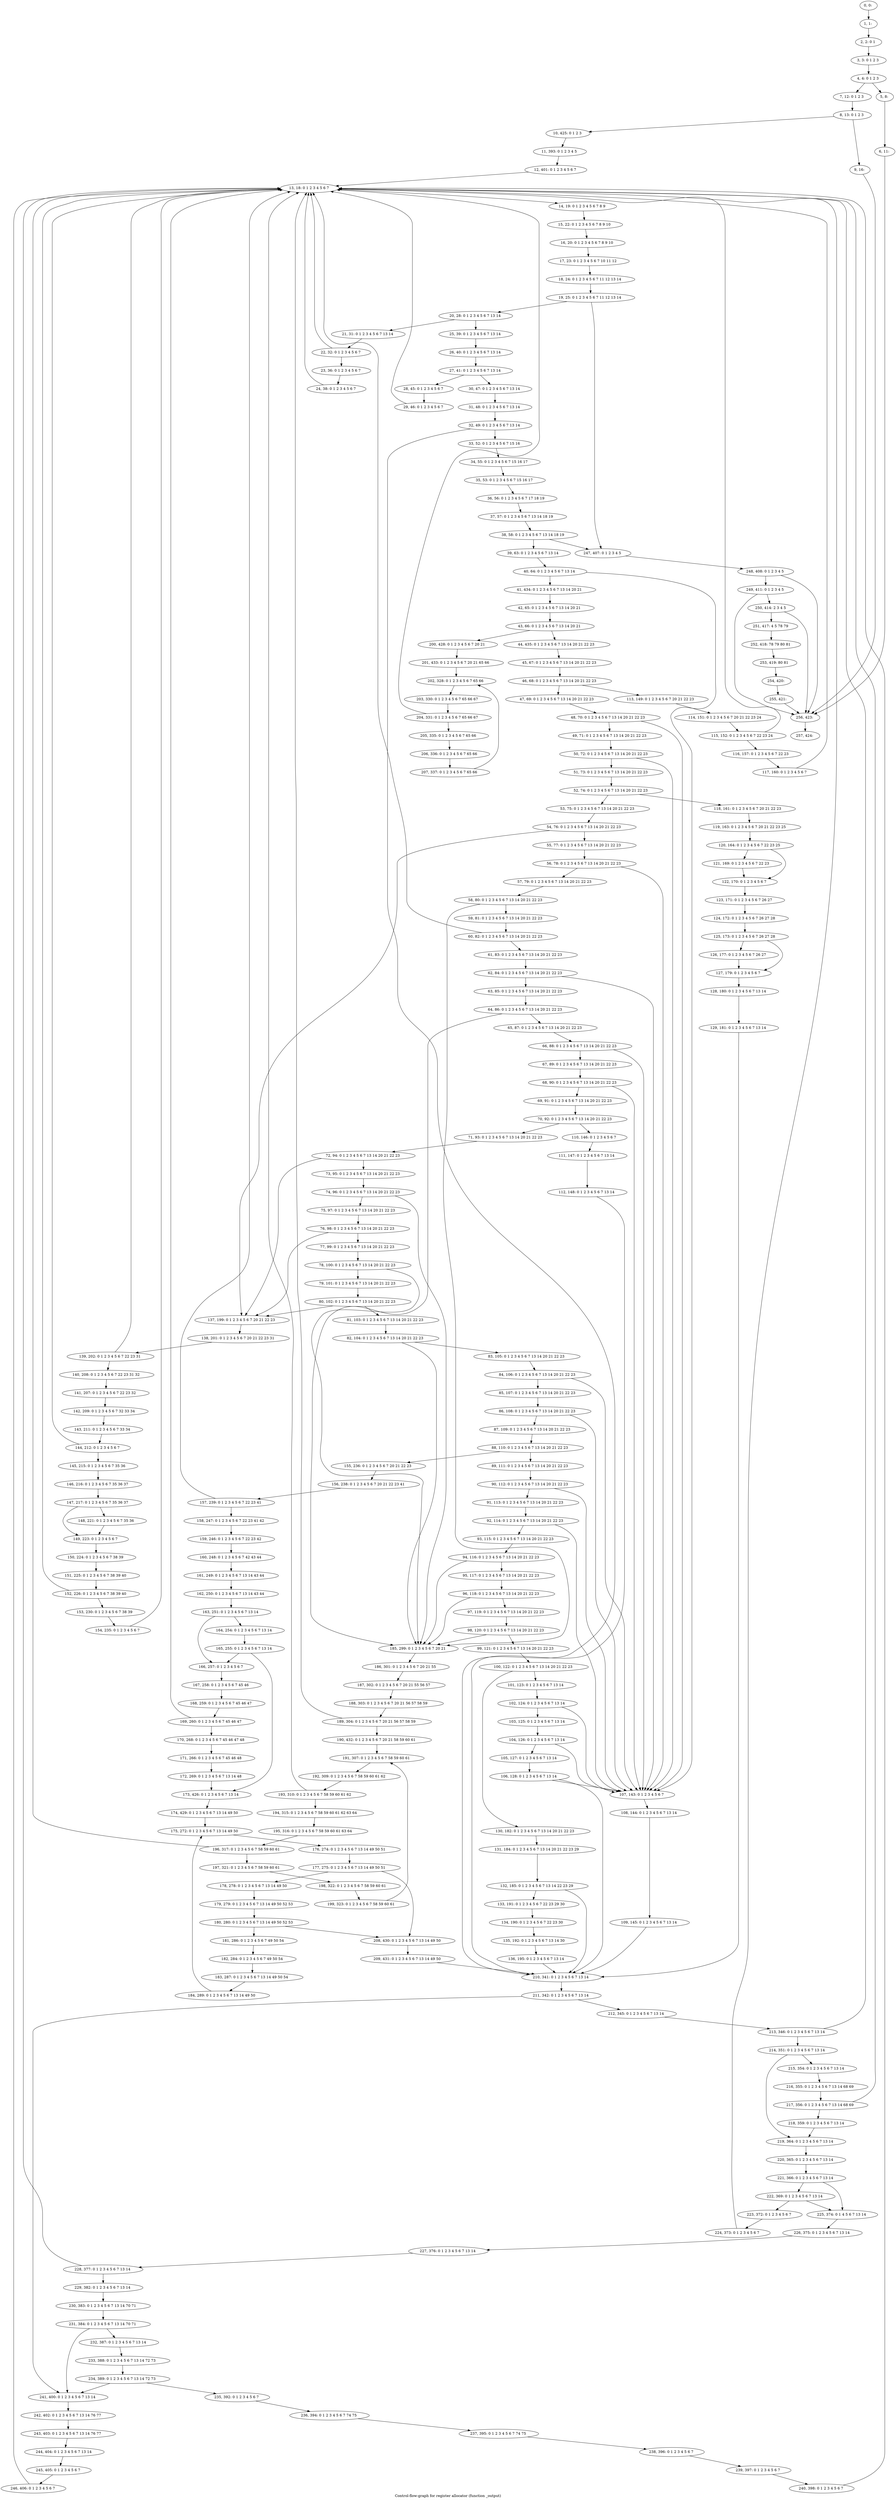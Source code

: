 digraph G {
graph [label="Control-flow-graph for register allocator (function _output)"]
0[label="0, 0: "];
1[label="1, 1: "];
2[label="2, 2: 0 1 "];
3[label="3, 3: 0 1 2 3 "];
4[label="4, 4: 0 1 2 3 "];
5[label="5, 8: "];
6[label="6, 11: "];
7[label="7, 12: 0 1 2 3 "];
8[label="8, 13: 0 1 2 3 "];
9[label="9, 16: "];
10[label="10, 425: 0 1 2 3 "];
11[label="11, 393: 0 1 2 3 4 5 "];
12[label="12, 401: 0 1 2 3 4 5 6 7 "];
13[label="13, 18: 0 1 2 3 4 5 6 7 "];
14[label="14, 19: 0 1 2 3 4 5 6 7 8 9 "];
15[label="15, 22: 0 1 2 3 4 5 6 7 8 9 10 "];
16[label="16, 20: 0 1 2 3 4 5 6 7 8 9 10 "];
17[label="17, 23: 0 1 2 3 4 5 6 7 10 11 12 "];
18[label="18, 24: 0 1 2 3 4 5 6 7 11 12 13 14 "];
19[label="19, 25: 0 1 2 3 4 5 6 7 11 12 13 14 "];
20[label="20, 28: 0 1 2 3 4 5 6 7 13 14 "];
21[label="21, 31: 0 1 2 3 4 5 6 7 13 14 "];
22[label="22, 32: 0 1 2 3 4 5 6 7 "];
23[label="23, 36: 0 1 2 3 4 5 6 7 "];
24[label="24, 38: 0 1 2 3 4 5 6 7 "];
25[label="25, 39: 0 1 2 3 4 5 6 7 13 14 "];
26[label="26, 40: 0 1 2 3 4 5 6 7 13 14 "];
27[label="27, 41: 0 1 2 3 4 5 6 7 13 14 "];
28[label="28, 45: 0 1 2 3 4 5 6 7 "];
29[label="29, 46: 0 1 2 3 4 5 6 7 "];
30[label="30, 47: 0 1 2 3 4 5 6 7 13 14 "];
31[label="31, 48: 0 1 2 3 4 5 6 7 13 14 "];
32[label="32, 49: 0 1 2 3 4 5 6 7 13 14 "];
33[label="33, 52: 0 1 2 3 4 5 6 7 15 16 "];
34[label="34, 55: 0 1 2 3 4 5 6 7 15 16 17 "];
35[label="35, 53: 0 1 2 3 4 5 6 7 15 16 17 "];
36[label="36, 56: 0 1 2 3 4 5 6 7 17 18 19 "];
37[label="37, 57: 0 1 2 3 4 5 6 7 13 14 18 19 "];
38[label="38, 58: 0 1 2 3 4 5 6 7 13 14 18 19 "];
39[label="39, 63: 0 1 2 3 4 5 6 7 13 14 "];
40[label="40, 64: 0 1 2 3 4 5 6 7 13 14 "];
41[label="41, 434: 0 1 2 3 4 5 6 7 13 14 20 21 "];
42[label="42, 65: 0 1 2 3 4 5 6 7 13 14 20 21 "];
43[label="43, 66: 0 1 2 3 4 5 6 7 13 14 20 21 "];
44[label="44, 435: 0 1 2 3 4 5 6 7 13 14 20 21 22 23 "];
45[label="45, 67: 0 1 2 3 4 5 6 7 13 14 20 21 22 23 "];
46[label="46, 68: 0 1 2 3 4 5 6 7 13 14 20 21 22 23 "];
47[label="47, 69: 0 1 2 3 4 5 6 7 13 14 20 21 22 23 "];
48[label="48, 70: 0 1 2 3 4 5 6 7 13 14 20 21 22 23 "];
49[label="49, 71: 0 1 2 3 4 5 6 7 13 14 20 21 22 23 "];
50[label="50, 72: 0 1 2 3 4 5 6 7 13 14 20 21 22 23 "];
51[label="51, 73: 0 1 2 3 4 5 6 7 13 14 20 21 22 23 "];
52[label="52, 74: 0 1 2 3 4 5 6 7 13 14 20 21 22 23 "];
53[label="53, 75: 0 1 2 3 4 5 6 7 13 14 20 21 22 23 "];
54[label="54, 76: 0 1 2 3 4 5 6 7 13 14 20 21 22 23 "];
55[label="55, 77: 0 1 2 3 4 5 6 7 13 14 20 21 22 23 "];
56[label="56, 78: 0 1 2 3 4 5 6 7 13 14 20 21 22 23 "];
57[label="57, 79: 0 1 2 3 4 5 6 7 13 14 20 21 22 23 "];
58[label="58, 80: 0 1 2 3 4 5 6 7 13 14 20 21 22 23 "];
59[label="59, 81: 0 1 2 3 4 5 6 7 13 14 20 21 22 23 "];
60[label="60, 82: 0 1 2 3 4 5 6 7 13 14 20 21 22 23 "];
61[label="61, 83: 0 1 2 3 4 5 6 7 13 14 20 21 22 23 "];
62[label="62, 84: 0 1 2 3 4 5 6 7 13 14 20 21 22 23 "];
63[label="63, 85: 0 1 2 3 4 5 6 7 13 14 20 21 22 23 "];
64[label="64, 86: 0 1 2 3 4 5 6 7 13 14 20 21 22 23 "];
65[label="65, 87: 0 1 2 3 4 5 6 7 13 14 20 21 22 23 "];
66[label="66, 88: 0 1 2 3 4 5 6 7 13 14 20 21 22 23 "];
67[label="67, 89: 0 1 2 3 4 5 6 7 13 14 20 21 22 23 "];
68[label="68, 90: 0 1 2 3 4 5 6 7 13 14 20 21 22 23 "];
69[label="69, 91: 0 1 2 3 4 5 6 7 13 14 20 21 22 23 "];
70[label="70, 92: 0 1 2 3 4 5 6 7 13 14 20 21 22 23 "];
71[label="71, 93: 0 1 2 3 4 5 6 7 13 14 20 21 22 23 "];
72[label="72, 94: 0 1 2 3 4 5 6 7 13 14 20 21 22 23 "];
73[label="73, 95: 0 1 2 3 4 5 6 7 13 14 20 21 22 23 "];
74[label="74, 96: 0 1 2 3 4 5 6 7 13 14 20 21 22 23 "];
75[label="75, 97: 0 1 2 3 4 5 6 7 13 14 20 21 22 23 "];
76[label="76, 98: 0 1 2 3 4 5 6 7 13 14 20 21 22 23 "];
77[label="77, 99: 0 1 2 3 4 5 6 7 13 14 20 21 22 23 "];
78[label="78, 100: 0 1 2 3 4 5 6 7 13 14 20 21 22 23 "];
79[label="79, 101: 0 1 2 3 4 5 6 7 13 14 20 21 22 23 "];
80[label="80, 102: 0 1 2 3 4 5 6 7 13 14 20 21 22 23 "];
81[label="81, 103: 0 1 2 3 4 5 6 7 13 14 20 21 22 23 "];
82[label="82, 104: 0 1 2 3 4 5 6 7 13 14 20 21 22 23 "];
83[label="83, 105: 0 1 2 3 4 5 6 7 13 14 20 21 22 23 "];
84[label="84, 106: 0 1 2 3 4 5 6 7 13 14 20 21 22 23 "];
85[label="85, 107: 0 1 2 3 4 5 6 7 13 14 20 21 22 23 "];
86[label="86, 108: 0 1 2 3 4 5 6 7 13 14 20 21 22 23 "];
87[label="87, 109: 0 1 2 3 4 5 6 7 13 14 20 21 22 23 "];
88[label="88, 110: 0 1 2 3 4 5 6 7 13 14 20 21 22 23 "];
89[label="89, 111: 0 1 2 3 4 5 6 7 13 14 20 21 22 23 "];
90[label="90, 112: 0 1 2 3 4 5 6 7 13 14 20 21 22 23 "];
91[label="91, 113: 0 1 2 3 4 5 6 7 13 14 20 21 22 23 "];
92[label="92, 114: 0 1 2 3 4 5 6 7 13 14 20 21 22 23 "];
93[label="93, 115: 0 1 2 3 4 5 6 7 13 14 20 21 22 23 "];
94[label="94, 116: 0 1 2 3 4 5 6 7 13 14 20 21 22 23 "];
95[label="95, 117: 0 1 2 3 4 5 6 7 13 14 20 21 22 23 "];
96[label="96, 118: 0 1 2 3 4 5 6 7 13 14 20 21 22 23 "];
97[label="97, 119: 0 1 2 3 4 5 6 7 13 14 20 21 22 23 "];
98[label="98, 120: 0 1 2 3 4 5 6 7 13 14 20 21 22 23 "];
99[label="99, 121: 0 1 2 3 4 5 6 7 13 14 20 21 22 23 "];
100[label="100, 122: 0 1 2 3 4 5 6 7 13 14 20 21 22 23 "];
101[label="101, 123: 0 1 2 3 4 5 6 7 13 14 "];
102[label="102, 124: 0 1 2 3 4 5 6 7 13 14 "];
103[label="103, 125: 0 1 2 3 4 5 6 7 13 14 "];
104[label="104, 126: 0 1 2 3 4 5 6 7 13 14 "];
105[label="105, 127: 0 1 2 3 4 5 6 7 13 14 "];
106[label="106, 128: 0 1 2 3 4 5 6 7 13 14 "];
107[label="107, 143: 0 1 2 3 4 5 6 7 "];
108[label="108, 144: 0 1 2 3 4 5 6 7 13 14 "];
109[label="109, 145: 0 1 2 3 4 5 6 7 13 14 "];
110[label="110, 146: 0 1 2 3 4 5 6 7 "];
111[label="111, 147: 0 1 2 3 4 5 6 7 13 14 "];
112[label="112, 148: 0 1 2 3 4 5 6 7 13 14 "];
113[label="113, 149: 0 1 2 3 4 5 6 7 20 21 22 23 "];
114[label="114, 151: 0 1 2 3 4 5 6 7 20 21 22 23 24 "];
115[label="115, 152: 0 1 2 3 4 5 6 7 22 23 24 "];
116[label="116, 157: 0 1 2 3 4 5 6 7 22 23 "];
117[label="117, 160: 0 1 2 3 4 5 6 7 "];
118[label="118, 161: 0 1 2 3 4 5 6 7 20 21 22 23 "];
119[label="119, 163: 0 1 2 3 4 5 6 7 20 21 22 23 25 "];
120[label="120, 164: 0 1 2 3 4 5 6 7 22 23 25 "];
121[label="121, 169: 0 1 2 3 4 5 6 7 22 23 "];
122[label="122, 170: 0 1 2 3 4 5 6 7 "];
123[label="123, 171: 0 1 2 3 4 5 6 7 26 27 "];
124[label="124, 172: 0 1 2 3 4 5 6 7 26 27 28 "];
125[label="125, 173: 0 1 2 3 4 5 6 7 26 27 28 "];
126[label="126, 177: 0 1 2 3 4 5 6 7 26 27 "];
127[label="127, 179: 0 1 2 3 4 5 6 7 "];
128[label="128, 180: 0 1 2 3 4 5 6 7 13 14 "];
129[label="129, 181: 0 1 2 3 4 5 6 7 13 14 "];
130[label="130, 182: 0 1 2 3 4 5 6 7 13 14 20 21 22 23 "];
131[label="131, 184: 0 1 2 3 4 5 6 7 13 14 20 21 22 23 29 "];
132[label="132, 185: 0 1 2 3 4 5 6 7 13 14 22 23 29 "];
133[label="133, 191: 0 1 2 3 4 5 6 7 22 23 29 30 "];
134[label="134, 190: 0 1 2 3 4 5 6 7 22 23 30 "];
135[label="135, 192: 0 1 2 3 4 5 6 7 13 14 30 "];
136[label="136, 195: 0 1 2 3 4 5 6 7 13 14 "];
137[label="137, 199: 0 1 2 3 4 5 6 7 20 21 22 23 "];
138[label="138, 201: 0 1 2 3 4 5 6 7 20 21 22 23 31 "];
139[label="139, 202: 0 1 2 3 4 5 6 7 22 23 31 "];
140[label="140, 208: 0 1 2 3 4 5 6 7 22 23 31 32 "];
141[label="141, 207: 0 1 2 3 4 5 6 7 22 23 32 "];
142[label="142, 209: 0 1 2 3 4 5 6 7 32 33 34 "];
143[label="143, 211: 0 1 2 3 4 5 6 7 33 34 "];
144[label="144, 212: 0 1 2 3 4 5 6 7 "];
145[label="145, 215: 0 1 2 3 4 5 6 7 35 36 "];
146[label="146, 216: 0 1 2 3 4 5 6 7 35 36 37 "];
147[label="147, 217: 0 1 2 3 4 5 6 7 35 36 37 "];
148[label="148, 221: 0 1 2 3 4 5 6 7 35 36 "];
149[label="149, 223: 0 1 2 3 4 5 6 7 "];
150[label="150, 224: 0 1 2 3 4 5 6 7 38 39 "];
151[label="151, 225: 0 1 2 3 4 5 6 7 38 39 40 "];
152[label="152, 226: 0 1 2 3 4 5 6 7 38 39 40 "];
153[label="153, 230: 0 1 2 3 4 5 6 7 38 39 "];
154[label="154, 235: 0 1 2 3 4 5 6 7 "];
155[label="155, 236: 0 1 2 3 4 5 6 7 20 21 22 23 "];
156[label="156, 238: 0 1 2 3 4 5 6 7 20 21 22 23 41 "];
157[label="157, 239: 0 1 2 3 4 5 6 7 22 23 41 "];
158[label="158, 247: 0 1 2 3 4 5 6 7 22 23 41 42 "];
159[label="159, 246: 0 1 2 3 4 5 6 7 22 23 42 "];
160[label="160, 248: 0 1 2 3 4 5 6 7 42 43 44 "];
161[label="161, 249: 0 1 2 3 4 5 6 7 13 14 43 44 "];
162[label="162, 250: 0 1 2 3 4 5 6 7 13 14 43 44 "];
163[label="163, 251: 0 1 2 3 4 5 6 7 13 14 "];
164[label="164, 254: 0 1 2 3 4 5 6 7 13 14 "];
165[label="165, 255: 0 1 2 3 4 5 6 7 13 14 "];
166[label="166, 257: 0 1 2 3 4 5 6 7 "];
167[label="167, 258: 0 1 2 3 4 5 6 7 45 46 "];
168[label="168, 259: 0 1 2 3 4 5 6 7 45 46 47 "];
169[label="169, 260: 0 1 2 3 4 5 6 7 45 46 47 "];
170[label="170, 268: 0 1 2 3 4 5 6 7 45 46 47 48 "];
171[label="171, 266: 0 1 2 3 4 5 6 7 45 46 48 "];
172[label="172, 269: 0 1 2 3 4 5 6 7 13 14 48 "];
173[label="173, 426: 0 1 2 3 4 5 6 7 13 14 "];
174[label="174, 429: 0 1 2 3 4 5 6 7 13 14 49 50 "];
175[label="175, 272: 0 1 2 3 4 5 6 7 13 14 49 50 "];
176[label="176, 274: 0 1 2 3 4 5 6 7 13 14 49 50 51 "];
177[label="177, 275: 0 1 2 3 4 5 6 7 13 14 49 50 51 "];
178[label="178, 278: 0 1 2 3 4 5 6 7 13 14 49 50 "];
179[label="179, 279: 0 1 2 3 4 5 6 7 13 14 49 50 52 53 "];
180[label="180, 280: 0 1 2 3 4 5 6 7 13 14 49 50 52 53 "];
181[label="181, 286: 0 1 2 3 4 5 6 7 49 50 54 "];
182[label="182, 284: 0 1 2 3 4 5 6 7 49 50 54 "];
183[label="183, 287: 0 1 2 3 4 5 6 7 13 14 49 50 54 "];
184[label="184, 289: 0 1 2 3 4 5 6 7 13 14 49 50 "];
185[label="185, 299: 0 1 2 3 4 5 6 7 20 21 "];
186[label="186, 301: 0 1 2 3 4 5 6 7 20 21 55 "];
187[label="187, 302: 0 1 2 3 4 5 6 7 20 21 55 56 57 "];
188[label="188, 303: 0 1 2 3 4 5 6 7 20 21 56 57 58 59 "];
189[label="189, 304: 0 1 2 3 4 5 6 7 20 21 56 57 58 59 "];
190[label="190, 432: 0 1 2 3 4 5 6 7 20 21 58 59 60 61 "];
191[label="191, 307: 0 1 2 3 4 5 6 7 58 59 60 61 "];
192[label="192, 309: 0 1 2 3 4 5 6 7 58 59 60 61 62 "];
193[label="193, 310: 0 1 2 3 4 5 6 7 58 59 60 61 62 "];
194[label="194, 315: 0 1 2 3 4 5 6 7 58 59 60 61 62 63 64 "];
195[label="195, 316: 0 1 2 3 4 5 6 7 58 59 60 61 63 64 "];
196[label="196, 317: 0 1 2 3 4 5 6 7 58 59 60 61 "];
197[label="197, 321: 0 1 2 3 4 5 6 7 58 59 60 61 "];
198[label="198, 322: 0 1 2 3 4 5 6 7 58 59 60 61 "];
199[label="199, 323: 0 1 2 3 4 5 6 7 58 59 60 61 "];
200[label="200, 428: 0 1 2 3 4 5 6 7 20 21 "];
201[label="201, 433: 0 1 2 3 4 5 6 7 20 21 65 66 "];
202[label="202, 328: 0 1 2 3 4 5 6 7 65 66 "];
203[label="203, 330: 0 1 2 3 4 5 6 7 65 66 67 "];
204[label="204, 331: 0 1 2 3 4 5 6 7 65 66 67 "];
205[label="205, 335: 0 1 2 3 4 5 6 7 65 66 "];
206[label="206, 336: 0 1 2 3 4 5 6 7 65 66 "];
207[label="207, 337: 0 1 2 3 4 5 6 7 65 66 "];
208[label="208, 430: 0 1 2 3 4 5 6 7 13 14 49 50 "];
209[label="209, 431: 0 1 2 3 4 5 6 7 13 14 49 50 "];
210[label="210, 341: 0 1 2 3 4 5 6 7 13 14 "];
211[label="211, 342: 0 1 2 3 4 5 6 7 13 14 "];
212[label="212, 345: 0 1 2 3 4 5 6 7 13 14 "];
213[label="213, 346: 0 1 2 3 4 5 6 7 13 14 "];
214[label="214, 351: 0 1 2 3 4 5 6 7 13 14 "];
215[label="215, 354: 0 1 2 3 4 5 6 7 13 14 "];
216[label="216, 355: 0 1 2 3 4 5 6 7 13 14 68 69 "];
217[label="217, 356: 0 1 2 3 4 5 6 7 13 14 68 69 "];
218[label="218, 359: 0 1 2 3 4 5 6 7 13 14 "];
219[label="219, 364: 0 1 2 3 4 5 6 7 13 14 "];
220[label="220, 365: 0 1 2 3 4 5 6 7 13 14 "];
221[label="221, 366: 0 1 2 3 4 5 6 7 13 14 "];
222[label="222, 369: 0 1 2 3 4 5 6 7 13 14 "];
223[label="223, 372: 0 1 2 3 4 5 6 7 "];
224[label="224, 373: 0 1 2 3 4 5 6 7 "];
225[label="225, 374: 0 1 4 5 6 7 13 14 "];
226[label="226, 375: 0 1 2 3 4 5 6 7 13 14 "];
227[label="227, 376: 0 1 2 3 4 5 6 7 13 14 "];
228[label="228, 377: 0 1 2 3 4 5 6 7 13 14 "];
229[label="229, 382: 0 1 2 3 4 5 6 7 13 14 "];
230[label="230, 383: 0 1 2 3 4 5 6 7 13 14 70 71 "];
231[label="231, 384: 0 1 2 3 4 5 6 7 13 14 70 71 "];
232[label="232, 387: 0 1 2 3 4 5 6 7 13 14 "];
233[label="233, 388: 0 1 2 3 4 5 6 7 13 14 72 73 "];
234[label="234, 389: 0 1 2 3 4 5 6 7 13 14 72 73 "];
235[label="235, 392: 0 1 2 3 4 5 6 7 "];
236[label="236, 394: 0 1 2 3 4 5 6 7 74 75 "];
237[label="237, 395: 0 1 2 3 4 5 6 7 74 75 "];
238[label="238, 396: 0 1 2 3 4 5 6 7 "];
239[label="239, 397: 0 1 2 3 4 5 6 7 "];
240[label="240, 398: 0 1 2 3 4 5 6 7 "];
241[label="241, 400: 0 1 2 3 4 5 6 7 13 14 "];
242[label="242, 402: 0 1 2 3 4 5 6 7 13 14 76 77 "];
243[label="243, 403: 0 1 2 3 4 5 6 7 13 14 76 77 "];
244[label="244, 404: 0 1 2 3 4 5 6 7 13 14 "];
245[label="245, 405: 0 1 2 3 4 5 6 7 "];
246[label="246, 406: 0 1 2 3 4 5 6 7 "];
247[label="247, 407: 0 1 2 3 4 5 "];
248[label="248, 408: 0 1 2 3 4 5 "];
249[label="249, 411: 0 1 2 3 4 5 "];
250[label="250, 414: 2 3 4 5 "];
251[label="251, 417: 4 5 78 79 "];
252[label="252, 418: 78 79 80 81 "];
253[label="253, 419: 80 81 "];
254[label="254, 420: "];
255[label="255, 421: "];
256[label="256, 423: "];
257[label="257, 424: "];
0->1 ;
1->2 ;
2->3 ;
3->4 ;
4->5 ;
4->7 ;
5->6 ;
6->256 ;
7->8 ;
8->9 ;
8->10 ;
9->256 ;
10->11 ;
11->12 ;
12->13 ;
13->14 ;
14->15 ;
15->16 ;
16->17 ;
17->18 ;
18->19 ;
19->20 ;
19->247 ;
20->21 ;
20->25 ;
21->22 ;
22->23 ;
22->13 ;
23->24 ;
24->13 ;
25->26 ;
26->27 ;
27->28 ;
27->30 ;
28->29 ;
29->13 ;
30->31 ;
31->32 ;
32->33 ;
32->210 ;
33->34 ;
34->35 ;
35->36 ;
36->37 ;
37->38 ;
38->39 ;
38->247 ;
39->40 ;
40->41 ;
40->107 ;
41->42 ;
42->43 ;
43->44 ;
43->200 ;
44->45 ;
45->46 ;
46->47 ;
46->113 ;
47->48 ;
48->49 ;
48->107 ;
49->50 ;
50->51 ;
50->107 ;
51->52 ;
52->53 ;
52->118 ;
53->54 ;
54->55 ;
54->137 ;
55->56 ;
56->57 ;
56->107 ;
57->58 ;
58->59 ;
58->185 ;
59->60 ;
60->61 ;
60->13 ;
61->62 ;
62->63 ;
62->107 ;
63->64 ;
64->65 ;
64->185 ;
65->66 ;
66->67 ;
66->107 ;
67->68 ;
68->69 ;
68->107 ;
69->70 ;
70->71 ;
70->110 ;
71->72 ;
72->73 ;
72->137 ;
73->74 ;
74->75 ;
74->185 ;
75->76 ;
76->77 ;
76->137 ;
77->78 ;
78->79 ;
78->185 ;
79->80 ;
80->81 ;
80->137 ;
81->82 ;
82->83 ;
82->185 ;
83->84 ;
84->85 ;
84->107 ;
85->86 ;
86->87 ;
86->107 ;
87->88 ;
88->89 ;
88->155 ;
89->90 ;
90->91 ;
90->107 ;
91->92 ;
92->93 ;
92->107 ;
93->94 ;
94->95 ;
94->185 ;
95->96 ;
96->97 ;
96->185 ;
97->98 ;
98->99 ;
98->185 ;
99->100 ;
100->101 ;
100->130 ;
101->102 ;
102->103 ;
102->107 ;
103->104 ;
104->105 ;
104->107 ;
105->106 ;
106->107 ;
106->210 ;
107->108 ;
108->109 ;
109->210 ;
110->111 ;
111->112 ;
112->210 ;
113->114 ;
114->115 ;
115->116 ;
115->13 ;
116->117 ;
117->13 ;
118->119 ;
119->120 ;
120->121 ;
120->122 ;
121->122 ;
122->123 ;
123->124 ;
124->125 ;
125->126 ;
125->127 ;
126->127 ;
127->128 ;
128->129 ;
129->210 ;
130->131 ;
131->132 ;
132->133 ;
132->210 ;
133->134 ;
134->135 ;
135->136 ;
136->210 ;
137->138 ;
138->139 ;
139->140 ;
139->13 ;
140->141 ;
141->142 ;
142->143 ;
143->144 ;
144->145 ;
144->13 ;
145->146 ;
146->147 ;
147->148 ;
147->149 ;
148->149 ;
149->150 ;
150->151 ;
151->152 ;
152->153 ;
152->13 ;
153->154 ;
154->13 ;
155->156 ;
156->157 ;
157->158 ;
157->13 ;
158->159 ;
159->160 ;
160->161 ;
161->162 ;
162->163 ;
163->164 ;
163->166 ;
164->165 ;
165->166 ;
165->173 ;
166->167 ;
167->168 ;
168->169 ;
169->170 ;
169->13 ;
170->171 ;
171->172 ;
172->173 ;
173->174 ;
174->175 ;
175->176 ;
176->177 ;
177->178 ;
177->208 ;
178->179 ;
179->180 ;
180->181 ;
180->208 ;
181->182 ;
182->183 ;
183->184 ;
184->175 ;
185->186 ;
186->187 ;
187->188 ;
188->189 ;
189->190 ;
189->13 ;
190->191 ;
191->192 ;
192->193 ;
193->194 ;
193->13 ;
194->195 ;
195->196 ;
196->197 ;
196->13 ;
197->198 ;
198->199 ;
199->191 ;
200->201 ;
201->202 ;
202->203 ;
203->204 ;
204->205 ;
204->13 ;
205->206 ;
206->207 ;
207->202 ;
208->209 ;
209->210 ;
210->211 ;
211->212 ;
211->241 ;
212->213 ;
213->214 ;
213->13 ;
214->215 ;
214->219 ;
215->216 ;
216->217 ;
217->218 ;
217->13 ;
218->219 ;
219->220 ;
220->221 ;
221->222 ;
221->225 ;
222->223 ;
222->225 ;
223->224 ;
224->13 ;
225->226 ;
226->227 ;
227->228 ;
228->229 ;
228->13 ;
229->230 ;
230->231 ;
231->232 ;
231->241 ;
232->233 ;
233->234 ;
234->235 ;
234->241 ;
235->236 ;
236->237 ;
237->238 ;
238->239 ;
239->240 ;
240->13 ;
241->242 ;
242->243 ;
243->244 ;
244->245 ;
245->246 ;
246->13 ;
247->248 ;
248->249 ;
248->256 ;
249->250 ;
249->256 ;
250->251 ;
250->256 ;
251->252 ;
252->253 ;
253->254 ;
254->255 ;
255->256 ;
256->257 ;
}
